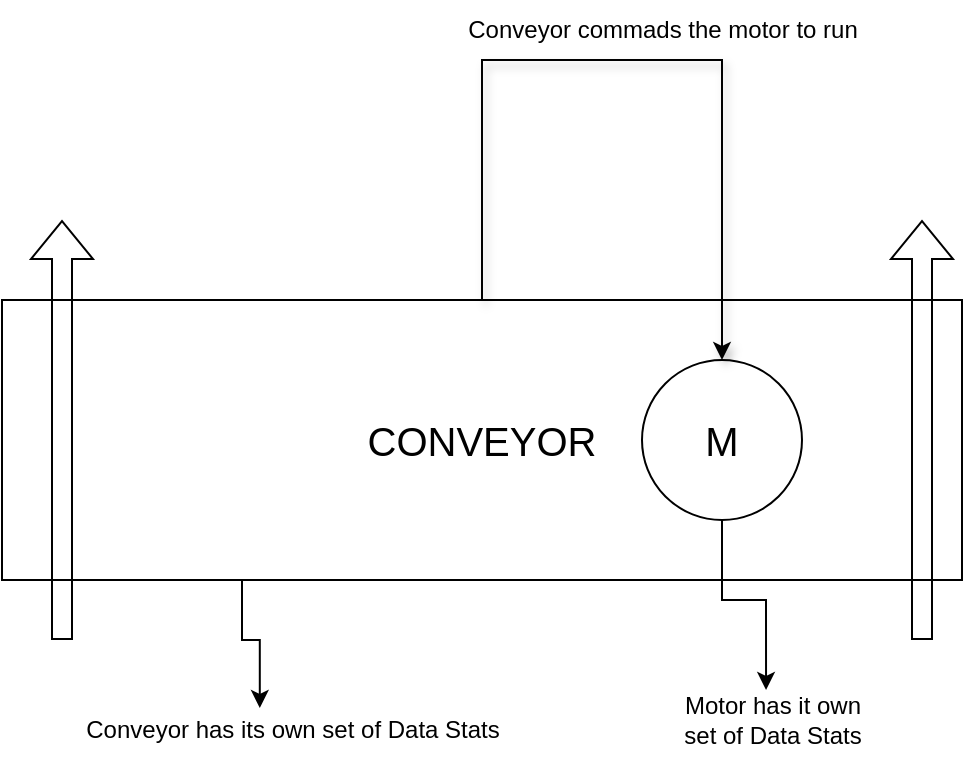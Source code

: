 <mxfile version="26.2.14">
  <diagram name="Page-1" id="K-yhoa_qEniXBzGIasNl">
    <mxGraphModel dx="1426" dy="777" grid="1" gridSize="10" guides="1" tooltips="1" connect="1" arrows="1" fold="1" page="1" pageScale="1" pageWidth="850" pageHeight="1100" math="0" shadow="0">
      <root>
        <mxCell id="0" />
        <mxCell id="1" parent="0" />
        <mxCell id="gb9T69MXccE11Gl6IuL1-8" style="edgeStyle=orthogonalEdgeStyle;rounded=0;orthogonalLoop=1;jettySize=auto;html=1;exitX=0.25;exitY=1;exitDx=0;exitDy=0;entryX=0.43;entryY=0.133;entryDx=0;entryDy=0;entryPerimeter=0;" edge="1" parent="1" source="gb9T69MXccE11Gl6IuL1-1" target="gb9T69MXccE11Gl6IuL1-7">
          <mxGeometry relative="1" as="geometry">
            <mxPoint x="240" y="490" as="targetPoint" />
          </mxGeometry>
        </mxCell>
        <mxCell id="gb9T69MXccE11Gl6IuL1-1" value="&lt;font style=&quot;font-size: 20px;&quot;&gt;CONVEYOR&lt;/font&gt;" style="rounded=0;whiteSpace=wrap;html=1;" vertex="1" parent="1">
          <mxGeometry x="120" y="300" width="480" height="140" as="geometry" />
        </mxCell>
        <mxCell id="gb9T69MXccE11Gl6IuL1-5" style="edgeStyle=orthogonalEdgeStyle;rounded=0;orthogonalLoop=1;jettySize=auto;html=1;entryX=0.473;entryY=0.125;entryDx=0;entryDy=0;entryPerimeter=0;" edge="1" parent="1" source="gb9T69MXccE11Gl6IuL1-2" target="gb9T69MXccE11Gl6IuL1-6">
          <mxGeometry relative="1" as="geometry">
            <mxPoint x="660" y="340" as="targetPoint" />
          </mxGeometry>
        </mxCell>
        <mxCell id="gb9T69MXccE11Gl6IuL1-2" value="&lt;font style=&quot;font-size: 20px;&quot;&gt;M&lt;/font&gt;" style="ellipse;whiteSpace=wrap;html=1;aspect=fixed;" vertex="1" parent="1">
          <mxGeometry x="440" y="330" width="80" height="80" as="geometry" />
        </mxCell>
        <mxCell id="gb9T69MXccE11Gl6IuL1-4" value="Conveyor commads the motor to run" style="text;html=1;align=center;verticalAlign=middle;resizable=0;points=[];autosize=1;strokeColor=none;fillColor=none;" vertex="1" parent="1">
          <mxGeometry x="340" y="150" width="220" height="30" as="geometry" />
        </mxCell>
        <mxCell id="gb9T69MXccE11Gl6IuL1-6" value="Motor has it own &lt;br&gt;set of Data Stats" style="text;html=1;align=center;verticalAlign=middle;resizable=0;points=[];autosize=1;strokeColor=none;fillColor=none;" vertex="1" parent="1">
          <mxGeometry x="450" y="490" width="110" height="40" as="geometry" />
        </mxCell>
        <mxCell id="gb9T69MXccE11Gl6IuL1-3" style="edgeStyle=orthogonalEdgeStyle;rounded=0;orthogonalLoop=1;jettySize=auto;html=1;shadow=1;" edge="1" parent="1" source="gb9T69MXccE11Gl6IuL1-1" target="gb9T69MXccE11Gl6IuL1-2">
          <mxGeometry relative="1" as="geometry">
            <Array as="points">
              <mxPoint x="360" y="180" />
              <mxPoint x="480" y="180" />
            </Array>
          </mxGeometry>
        </mxCell>
        <mxCell id="gb9T69MXccE11Gl6IuL1-7" value="Conveyor has its own set of Data Stats" style="text;html=1;align=center;verticalAlign=middle;resizable=0;points=[];autosize=1;strokeColor=none;fillColor=none;" vertex="1" parent="1">
          <mxGeometry x="150" y="500" width="230" height="30" as="geometry" />
        </mxCell>
        <mxCell id="gb9T69MXccE11Gl6IuL1-9" value="" style="shape=flexArrow;endArrow=classic;html=1;rounded=0;" edge="1" parent="1">
          <mxGeometry width="50" height="50" relative="1" as="geometry">
            <mxPoint x="150" y="470" as="sourcePoint" />
            <mxPoint x="150" y="260" as="targetPoint" />
          </mxGeometry>
        </mxCell>
        <mxCell id="gb9T69MXccE11Gl6IuL1-10" value="" style="shape=flexArrow;endArrow=classic;html=1;rounded=0;" edge="1" parent="1">
          <mxGeometry width="50" height="50" relative="1" as="geometry">
            <mxPoint x="580" y="470" as="sourcePoint" />
            <mxPoint x="580" y="260" as="targetPoint" />
          </mxGeometry>
        </mxCell>
      </root>
    </mxGraphModel>
  </diagram>
</mxfile>
